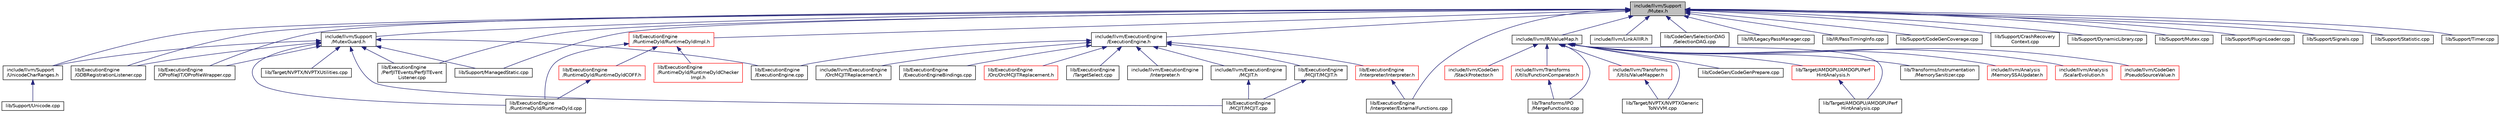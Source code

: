digraph "include/llvm/Support/Mutex.h"
{
 // LATEX_PDF_SIZE
  bgcolor="transparent";
  edge [fontname="Helvetica",fontsize="10",labelfontname="Helvetica",labelfontsize="10"];
  node [fontname="Helvetica",fontsize="10",shape="box"];
  Node1 [label="include/llvm/Support\l/Mutex.h",height=0.2,width=0.4,color="black", fillcolor="grey75", style="filled", fontcolor="black",tooltip=" "];
  Node1 -> Node2 [dir="back",color="midnightblue",fontsize="10",style="solid",fontname="Helvetica"];
  Node2 [label="include/llvm/ExecutionEngine\l/ExecutionEngine.h",height=0.2,width=0.4,color="black",URL="$llvm_2ExecutionEngine_2ExecutionEngine_8h.html",tooltip=" "];
  Node2 -> Node3 [dir="back",color="midnightblue",fontsize="10",style="solid",fontname="Helvetica"];
  Node3 [label="include/llvm/ExecutionEngine\l/Interpreter.h",height=0.2,width=0.4,color="black",URL="$include_2llvm_2ExecutionEngine_2Interpreter_8h.html",tooltip=" "];
  Node2 -> Node4 [dir="back",color="midnightblue",fontsize="10",style="solid",fontname="Helvetica"];
  Node4 [label="include/llvm/ExecutionEngine\l/MCJIT.h",height=0.2,width=0.4,color="black",URL="$include_2llvm_2ExecutionEngine_2MCJIT_8h.html",tooltip=" "];
  Node4 -> Node5 [dir="back",color="midnightblue",fontsize="10",style="solid",fontname="Helvetica"];
  Node5 [label="lib/ExecutionEngine\l/MCJIT/MCJIT.cpp",height=0.2,width=0.4,color="black",URL="$MCJIT_8cpp.html",tooltip=" "];
  Node2 -> Node6 [dir="back",color="midnightblue",fontsize="10",style="solid",fontname="Helvetica"];
  Node6 [label="include/llvm/ExecutionEngine\l/OrcMCJITReplacement.h",height=0.2,width=0.4,color="black",URL="$include_2llvm_2ExecutionEngine_2OrcMCJITReplacement_8h.html",tooltip=" "];
  Node2 -> Node7 [dir="back",color="midnightblue",fontsize="10",style="solid",fontname="Helvetica"];
  Node7 [label="lib/ExecutionEngine\l/ExecutionEngine.cpp",height=0.2,width=0.4,color="black",URL="$ExecutionEngine_8cpp.html",tooltip=" "];
  Node2 -> Node8 [dir="back",color="midnightblue",fontsize="10",style="solid",fontname="Helvetica"];
  Node8 [label="lib/ExecutionEngine\l/ExecutionEngineBindings.cpp",height=0.2,width=0.4,color="black",URL="$ExecutionEngineBindings_8cpp.html",tooltip=" "];
  Node2 -> Node9 [dir="back",color="midnightblue",fontsize="10",style="solid",fontname="Helvetica"];
  Node9 [label="lib/ExecutionEngine\l/Interpreter/Interpreter.h",height=0.2,width=0.4,color="red",URL="$lib_2ExecutionEngine_2Interpreter_2Interpreter_8h.html",tooltip=" "];
  Node9 -> Node11 [dir="back",color="midnightblue",fontsize="10",style="solid",fontname="Helvetica"];
  Node11 [label="lib/ExecutionEngine\l/Interpreter/ExternalFunctions.cpp",height=0.2,width=0.4,color="black",URL="$ExternalFunctions_8cpp.html",tooltip=" "];
  Node2 -> Node13 [dir="back",color="midnightblue",fontsize="10",style="solid",fontname="Helvetica"];
  Node13 [label="lib/ExecutionEngine\l/MCJIT/MCJIT.h",height=0.2,width=0.4,color="black",URL="$lib_2ExecutionEngine_2MCJIT_2MCJIT_8h.html",tooltip=" "];
  Node13 -> Node5 [dir="back",color="midnightblue",fontsize="10",style="solid",fontname="Helvetica"];
  Node2 -> Node14 [dir="back",color="midnightblue",fontsize="10",style="solid",fontname="Helvetica"];
  Node14 [label="lib/ExecutionEngine\l/Orc/OrcMCJITReplacement.h",height=0.2,width=0.4,color="red",URL="$lib_2ExecutionEngine_2Orc_2OrcMCJITReplacement_8h.html",tooltip=" "];
  Node2 -> Node16 [dir="back",color="midnightblue",fontsize="10",style="solid",fontname="Helvetica"];
  Node16 [label="lib/ExecutionEngine\l/TargetSelect.cpp",height=0.2,width=0.4,color="black",URL="$TargetSelect_8cpp.html",tooltip=" "];
  Node1 -> Node17 [dir="back",color="midnightblue",fontsize="10",style="solid",fontname="Helvetica"];
  Node17 [label="include/llvm/IR/ValueMap.h",height=0.2,width=0.4,color="black",URL="$ValueMap_8h.html",tooltip=" "];
  Node17 -> Node18 [dir="back",color="midnightblue",fontsize="10",style="solid",fontname="Helvetica"];
  Node18 [label="include/llvm/Analysis\l/MemorySSAUpdater.h",height=0.2,width=0.4,color="red",URL="$MemorySSAUpdater_8h.html",tooltip=" "];
  Node17 -> Node37 [dir="back",color="midnightblue",fontsize="10",style="solid",fontname="Helvetica"];
  Node37 [label="include/llvm/Analysis\l/ScalarEvolution.h",height=0.2,width=0.4,color="red",URL="$ScalarEvolution_8h.html",tooltip=" "];
  Node17 -> Node303 [dir="back",color="midnightblue",fontsize="10",style="solid",fontname="Helvetica"];
  Node303 [label="include/llvm/CodeGen\l/PseudoSourceValue.h",height=0.2,width=0.4,color="red",URL="$PseudoSourceValue_8h.html",tooltip=" "];
  Node17 -> Node1276 [dir="back",color="midnightblue",fontsize="10",style="solid",fontname="Helvetica"];
  Node1276 [label="include/llvm/CodeGen\l/StackProtector.h",height=0.2,width=0.4,color="red",URL="$StackProtector_8h.html",tooltip=" "];
  Node17 -> Node1278 [dir="back",color="midnightblue",fontsize="10",style="solid",fontname="Helvetica"];
  Node1278 [label="include/llvm/Transforms\l/Utils/FunctionComparator.h",height=0.2,width=0.4,color="red",URL="$FunctionComparator_8h.html",tooltip=" "];
  Node1278 -> Node1279 [dir="back",color="midnightblue",fontsize="10",style="solid",fontname="Helvetica"];
  Node1279 [label="lib/Transforms/IPO\l/MergeFunctions.cpp",height=0.2,width=0.4,color="black",URL="$MergeFunctions_8cpp.html",tooltip=" "];
  Node17 -> Node1281 [dir="back",color="midnightblue",fontsize="10",style="solid",fontname="Helvetica"];
  Node1281 [label="include/llvm/Transforms\l/Utils/ValueMapper.h",height=0.2,width=0.4,color="red",URL="$ValueMapper_8h.html",tooltip=" "];
  Node1281 -> Node1306 [dir="back",color="midnightblue",fontsize="10",style="solid",fontname="Helvetica"];
  Node1306 [label="lib/Target/NVPTX/NVPTXGeneric\lToNVVM.cpp",height=0.2,width=0.4,color="black",URL="$NVPTXGenericToNVVM_8cpp.html",tooltip=" "];
  Node17 -> Node96 [dir="back",color="midnightblue",fontsize="10",style="solid",fontname="Helvetica"];
  Node96 [label="lib/CodeGen/CodeGenPrepare.cpp",height=0.2,width=0.4,color="black",URL="$CodeGenPrepare_8cpp.html",tooltip=" "];
  Node17 -> Node1133 [dir="back",color="midnightblue",fontsize="10",style="solid",fontname="Helvetica"];
  Node1133 [label="lib/Target/AMDGPU/AMDGPUPerf\lHintAnalysis.cpp",height=0.2,width=0.4,color="black",URL="$AMDGPUPerfHintAnalysis_8cpp.html",tooltip="Analyzes if a function potentially memory bound and if a kernel kernel may benefit from limiting numb..."];
  Node17 -> Node1308 [dir="back",color="midnightblue",fontsize="10",style="solid",fontname="Helvetica"];
  Node1308 [label="lib/Target/AMDGPU/AMDGPUPerf\lHintAnalysis.h",height=0.2,width=0.4,color="red",URL="$AMDGPUPerfHintAnalysis_8h.html",tooltip="Analyzes if a function potentially memory bound and if a kernel kernel may benefit from limiting numb..."];
  Node1308 -> Node1133 [dir="back",color="midnightblue",fontsize="10",style="solid",fontname="Helvetica"];
  Node17 -> Node1306 [dir="back",color="midnightblue",fontsize="10",style="solid",fontname="Helvetica"];
  Node17 -> Node1279 [dir="back",color="midnightblue",fontsize="10",style="solid",fontname="Helvetica"];
  Node17 -> Node1309 [dir="back",color="midnightblue",fontsize="10",style="solid",fontname="Helvetica"];
  Node1309 [label="lib/Transforms/Instrumentation\l/MemorySanitizer.cpp",height=0.2,width=0.4,color="black",URL="$MemorySanitizer_8cpp.html",tooltip="This file is a part of MemorySanitizer, a detector of uninitialized reads."];
  Node1 -> Node1310 [dir="back",color="midnightblue",fontsize="10",style="solid",fontname="Helvetica"];
  Node1310 [label="include/llvm/LinkAllIR.h",height=0.2,width=0.4,color="black",URL="$LinkAllIR_8h.html",tooltip=" "];
  Node1 -> Node1311 [dir="back",color="midnightblue",fontsize="10",style="solid",fontname="Helvetica"];
  Node1311 [label="include/llvm/Support\l/MutexGuard.h",height=0.2,width=0.4,color="black",URL="$MutexGuard_8h.html",tooltip=" "];
  Node1311 -> Node1312 [dir="back",color="midnightblue",fontsize="10",style="solid",fontname="Helvetica"];
  Node1312 [label="include/llvm/Support\l/UnicodeCharRanges.h",height=0.2,width=0.4,color="black",URL="$UnicodeCharRanges_8h.html",tooltip=" "];
  Node1312 -> Node1313 [dir="back",color="midnightblue",fontsize="10",style="solid",fontname="Helvetica"];
  Node1313 [label="lib/Support/Unicode.cpp",height=0.2,width=0.4,color="black",URL="$Unicode_8cpp.html",tooltip=" "];
  Node1311 -> Node7 [dir="back",color="midnightblue",fontsize="10",style="solid",fontname="Helvetica"];
  Node1311 -> Node1314 [dir="back",color="midnightblue",fontsize="10",style="solid",fontname="Helvetica"];
  Node1314 [label="lib/ExecutionEngine\l/GDBRegistrationListener.cpp",height=0.2,width=0.4,color="black",URL="$GDBRegistrationListener_8cpp.html",tooltip=" "];
  Node1311 -> Node5 [dir="back",color="midnightblue",fontsize="10",style="solid",fontname="Helvetica"];
  Node1311 -> Node1315 [dir="back",color="midnightblue",fontsize="10",style="solid",fontname="Helvetica"];
  Node1315 [label="lib/ExecutionEngine\l/OProfileJIT/OProfileWrapper.cpp",height=0.2,width=0.4,color="black",URL="$OProfileWrapper_8cpp.html",tooltip=" "];
  Node1311 -> Node1316 [dir="back",color="midnightblue",fontsize="10",style="solid",fontname="Helvetica"];
  Node1316 [label="lib/ExecutionEngine\l/PerfJITEvents/PerfJITEvent\lListener.cpp",height=0.2,width=0.4,color="black",URL="$PerfJITEventListener_8cpp.html",tooltip=" "];
  Node1311 -> Node1317 [dir="back",color="midnightblue",fontsize="10",style="solid",fontname="Helvetica"];
  Node1317 [label="lib/ExecutionEngine\l/RuntimeDyld/RuntimeDyld.cpp",height=0.2,width=0.4,color="black",URL="$RuntimeDyld_8cpp.html",tooltip=" "];
  Node1311 -> Node1318 [dir="back",color="midnightblue",fontsize="10",style="solid",fontname="Helvetica"];
  Node1318 [label="lib/Support/ManagedStatic.cpp",height=0.2,width=0.4,color="black",URL="$ManagedStatic_8cpp.html",tooltip=" "];
  Node1311 -> Node1319 [dir="back",color="midnightblue",fontsize="10",style="solid",fontname="Helvetica"];
  Node1319 [label="lib/Target/NVPTX/NVPTXUtilities.cpp",height=0.2,width=0.4,color="black",URL="$NVPTXUtilities_8cpp.html",tooltip=" "];
  Node1 -> Node1312 [dir="back",color="midnightblue",fontsize="10",style="solid",fontname="Helvetica"];
  Node1 -> Node1128 [dir="back",color="midnightblue",fontsize="10",style="solid",fontname="Helvetica"];
  Node1128 [label="lib/CodeGen/SelectionDAG\l/SelectionDAG.cpp",height=0.2,width=0.4,color="black",URL="$SelectionDAG_8cpp.html",tooltip=" "];
  Node1 -> Node1314 [dir="back",color="midnightblue",fontsize="10",style="solid",fontname="Helvetica"];
  Node1 -> Node11 [dir="back",color="midnightblue",fontsize="10",style="solid",fontname="Helvetica"];
  Node1 -> Node1315 [dir="back",color="midnightblue",fontsize="10",style="solid",fontname="Helvetica"];
  Node1 -> Node1316 [dir="back",color="midnightblue",fontsize="10",style="solid",fontname="Helvetica"];
  Node1 -> Node1320 [dir="back",color="midnightblue",fontsize="10",style="solid",fontname="Helvetica"];
  Node1320 [label="lib/ExecutionEngine\l/RuntimeDyld/RuntimeDyldImpl.h",height=0.2,width=0.4,color="red",URL="$RuntimeDyldImpl_8h.html",tooltip=" "];
  Node1320 -> Node1317 [dir="back",color="midnightblue",fontsize="10",style="solid",fontname="Helvetica"];
  Node1320 -> Node1321 [dir="back",color="midnightblue",fontsize="10",style="solid",fontname="Helvetica"];
  Node1321 [label="lib/ExecutionEngine\l/RuntimeDyld/RuntimeDyldCOFF.h",height=0.2,width=0.4,color="red",URL="$RuntimeDyldCOFF_8h.html",tooltip=" "];
  Node1321 -> Node1317 [dir="back",color="midnightblue",fontsize="10",style="solid",fontname="Helvetica"];
  Node1320 -> Node1326 [dir="back",color="midnightblue",fontsize="10",style="solid",fontname="Helvetica"];
  Node1326 [label="lib/ExecutionEngine\l/RuntimeDyld/RuntimeDyldChecker\lImpl.h",height=0.2,width=0.4,color="red",URL="$RuntimeDyldCheckerImpl_8h.html",tooltip=" "];
  Node1 -> Node1338 [dir="back",color="midnightblue",fontsize="10",style="solid",fontname="Helvetica"];
  Node1338 [label="lib/IR/LegacyPassManager.cpp",height=0.2,width=0.4,color="black",URL="$LegacyPassManager_8cpp.html",tooltip=" "];
  Node1 -> Node1339 [dir="back",color="midnightblue",fontsize="10",style="solid",fontname="Helvetica"];
  Node1339 [label="lib/IR/PassTimingInfo.cpp",height=0.2,width=0.4,color="black",URL="$PassTimingInfo_8cpp.html",tooltip=" "];
  Node1 -> Node1340 [dir="back",color="midnightblue",fontsize="10",style="solid",fontname="Helvetica"];
  Node1340 [label="lib/Support/CodeGenCoverage.cpp",height=0.2,width=0.4,color="black",URL="$CodeGenCoverage_8cpp.html",tooltip="This file implements the CodeGenCoverage class."];
  Node1 -> Node1341 [dir="back",color="midnightblue",fontsize="10",style="solid",fontname="Helvetica"];
  Node1341 [label="lib/Support/CrashRecovery\lContext.cpp",height=0.2,width=0.4,color="black",URL="$CrashRecoveryContext_8cpp.html",tooltip=" "];
  Node1 -> Node1342 [dir="back",color="midnightblue",fontsize="10",style="solid",fontname="Helvetica"];
  Node1342 [label="lib/Support/DynamicLibrary.cpp",height=0.2,width=0.4,color="black",URL="$DynamicLibrary_8cpp.html",tooltip=" "];
  Node1 -> Node1318 [dir="back",color="midnightblue",fontsize="10",style="solid",fontname="Helvetica"];
  Node1 -> Node1343 [dir="back",color="midnightblue",fontsize="10",style="solid",fontname="Helvetica"];
  Node1343 [label="lib/Support/Mutex.cpp",height=0.2,width=0.4,color="black",URL="$Mutex_8cpp.html",tooltip=" "];
  Node1 -> Node1344 [dir="back",color="midnightblue",fontsize="10",style="solid",fontname="Helvetica"];
  Node1344 [label="lib/Support/PluginLoader.cpp",height=0.2,width=0.4,color="black",URL="$PluginLoader_8cpp.html",tooltip=" "];
  Node1 -> Node1345 [dir="back",color="midnightblue",fontsize="10",style="solid",fontname="Helvetica"];
  Node1345 [label="lib/Support/Signals.cpp",height=0.2,width=0.4,color="black",URL="$Signals_8cpp.html",tooltip=" "];
  Node1 -> Node1346 [dir="back",color="midnightblue",fontsize="10",style="solid",fontname="Helvetica"];
  Node1346 [label="lib/Support/Statistic.cpp",height=0.2,width=0.4,color="black",URL="$Statistic_8cpp.html",tooltip=" "];
  Node1 -> Node1347 [dir="back",color="midnightblue",fontsize="10",style="solid",fontname="Helvetica"];
  Node1347 [label="lib/Support/Timer.cpp",height=0.2,width=0.4,color="black",URL="$Timer_8cpp.html",tooltip=" "];
}
